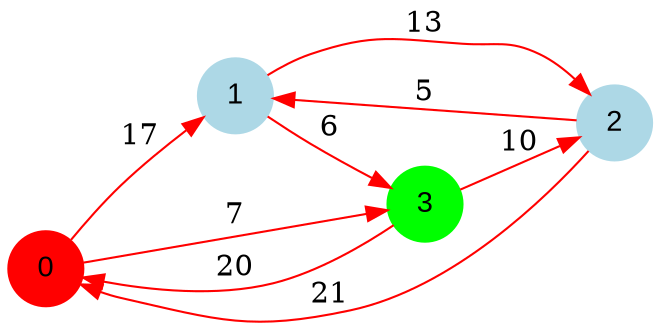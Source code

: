 digraph graphe {
rankdir = LR;
edge [color=red];
0 [fontname="Arial", shape = circle, color=red, style=filled];
1 [fontname="Arial", shape = circle, color=lightblue, style=filled];
2 [fontname="Arial", shape = circle, color=lightblue, style=filled];
3 [fontname="Arial", shape = circle, color=green, style=filled];
	0 -> 1 [label = "17"];
	0 -> 3 [label = "7"];
	1 -> 2 [label = "13"];
	1 -> 3 [label = "6"];
	2 -> 0 [label = "21"];
	2 -> 1 [label = "5"];
	3 -> 0 [label = "20"];
	3 -> 2 [label = "10"];
}